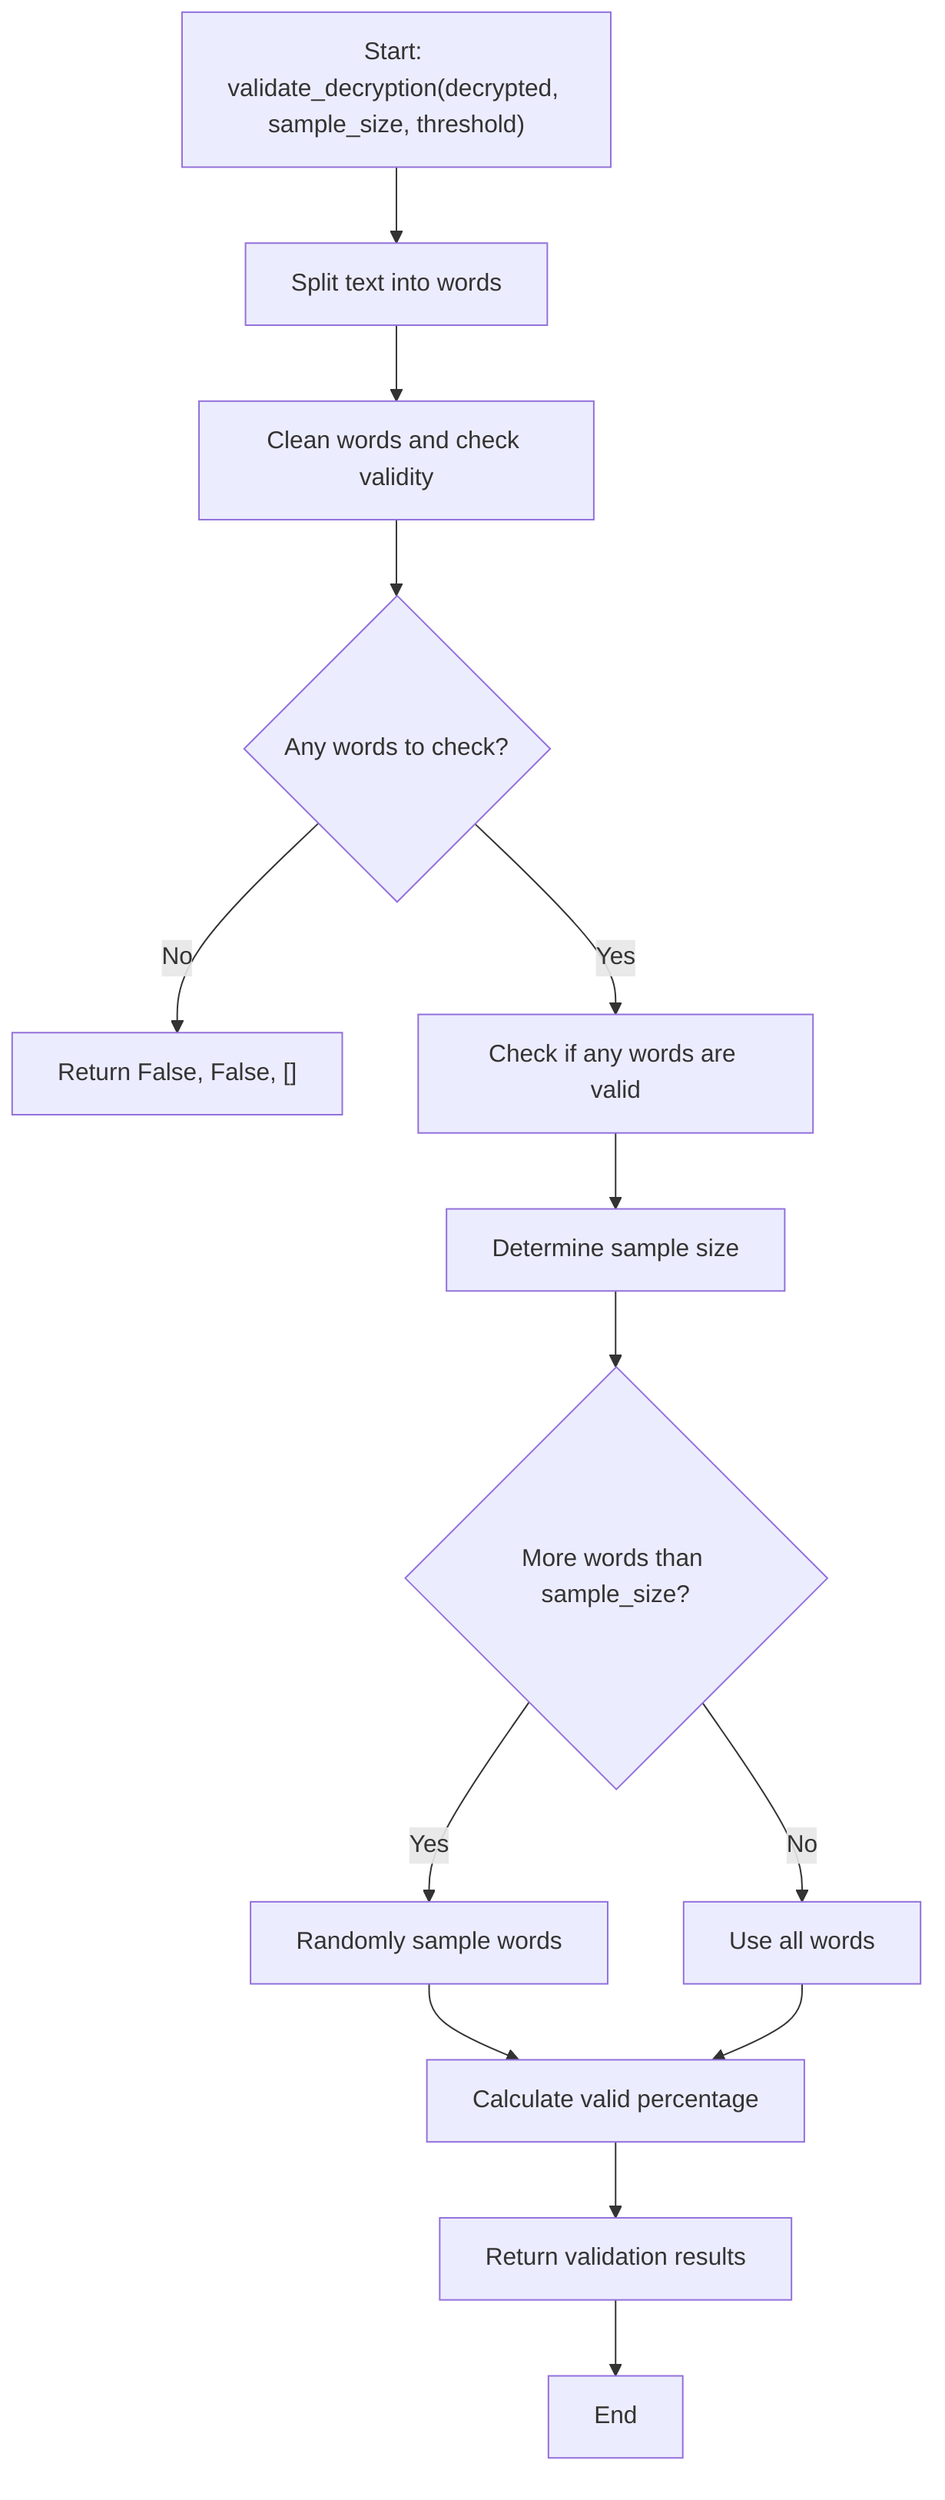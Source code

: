 graph TD;
    A["Start: validate_decryption(decrypted, sample_size, threshold)"] --> B["Split text into words"]
    B --> C["Clean words and check validity"]
    C --> D{"Any words to check?"}
    D -->|No| E["Return False, False, []"]
    D -->|Yes| F["Check if any words are valid"]
    F --> G["Determine sample size"]
    G --> H{"More words than sample_size?"}
    H -->|Yes| I["Randomly sample words"]
    H -->|No| J["Use all words"]
    I --> K["Calculate valid percentage"]
    J --> K
    K --> L["Return validation results"]
    L --> M["End"]